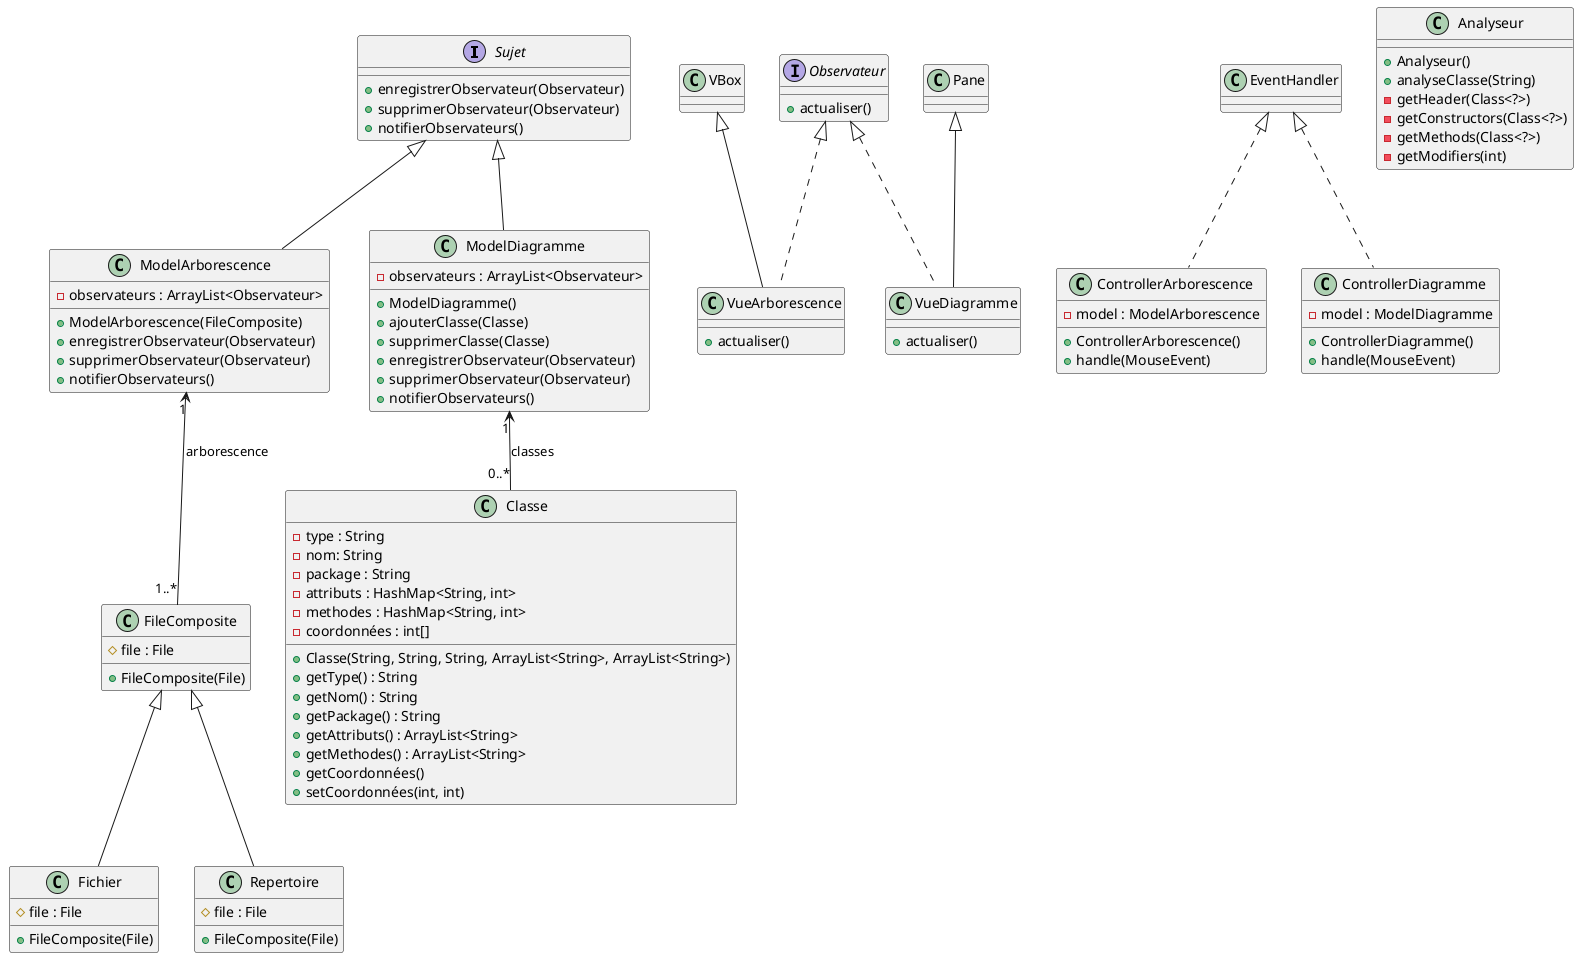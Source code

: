 @startuml
interface Sujet {
    + enregistrerObservateur(Observateur)
    + supprimerObservateur(Observateur)
    + notifierObservateurs()
}

interface Observateur {
    + actualiser()
}

class VueArborescence {
    + actualiser()
}

class VueDiagramme {
    + actualiser()
}

class ModelArborescence {
    - observateurs : ArrayList<Observateur>
    + ModelArborescence(FileComposite)
    + enregistrerObservateur(Observateur)
    + supprimerObservateur(Observateur)
    + notifierObservateurs()
}

class ModelDiagramme {
    - observateurs : ArrayList<Observateur>
    + ModelDiagramme()
    + ajouterClasse(Classe)
    + supprimerClasse(Classe)
    + enregistrerObservateur(Observateur)
    + supprimerObservateur(Observateur)
    + notifierObservateurs()
}

class ControllerArborescence {
    - model : ModelArborescence
    + ControllerArborescence()
    + handle(MouseEvent)
}

class ControllerDiagramme {
    - model : ModelDiagramme
    + ControllerDiagramme()
    + handle(MouseEvent)
}

class FileComposite {
    # file : File
    + FileComposite(File)
}

class Fichier {
    # file : File
    + FileComposite(File)
}

class Repertoire {
    # file : File
    + FileComposite(File)
}

class Classe {
    - type : String
    - nom: String
    - package : String
    - attributs : HashMap<String, int>
    - methodes : HashMap<String, int>
    - coordonnées : int[]
    + Classe(String, String, String, ArrayList<String>, ArrayList<String>)
    + getType() : String
    + getNom() : String
    + getPackage() : String
    + getAttributs() : ArrayList<String>
    + getMethodes() : ArrayList<String>
    + getCoordonnées()
    + setCoordonnées(int, int)
}

class Analyseur {
    + Analyseur()
    + analyseClasse(String)
    - getHeader(Class<?>)
    - getConstructors(Class<?>)
    - getMethods(Class<?>)
    - getModifiers(int)
}

Sujet <|-- ModelArborescence
Sujet <|-- ModelDiagramme

Observateur <|.. VueArborescence
Observateur <|.. VueDiagramme

VBox <|-- VueArborescence
Pane <|-- VueDiagramme

FileComposite <|-- Fichier
FileComposite <|-- Repertoire

ModelDiagramme "1" <-- "0..*" Classe : classes
ModelArborescence "1" <-- "1..*" FileComposite : arborescence

EventHandler <|.. ControllerArborescence
EventHandler <|.. ControllerDiagramme
@enduml